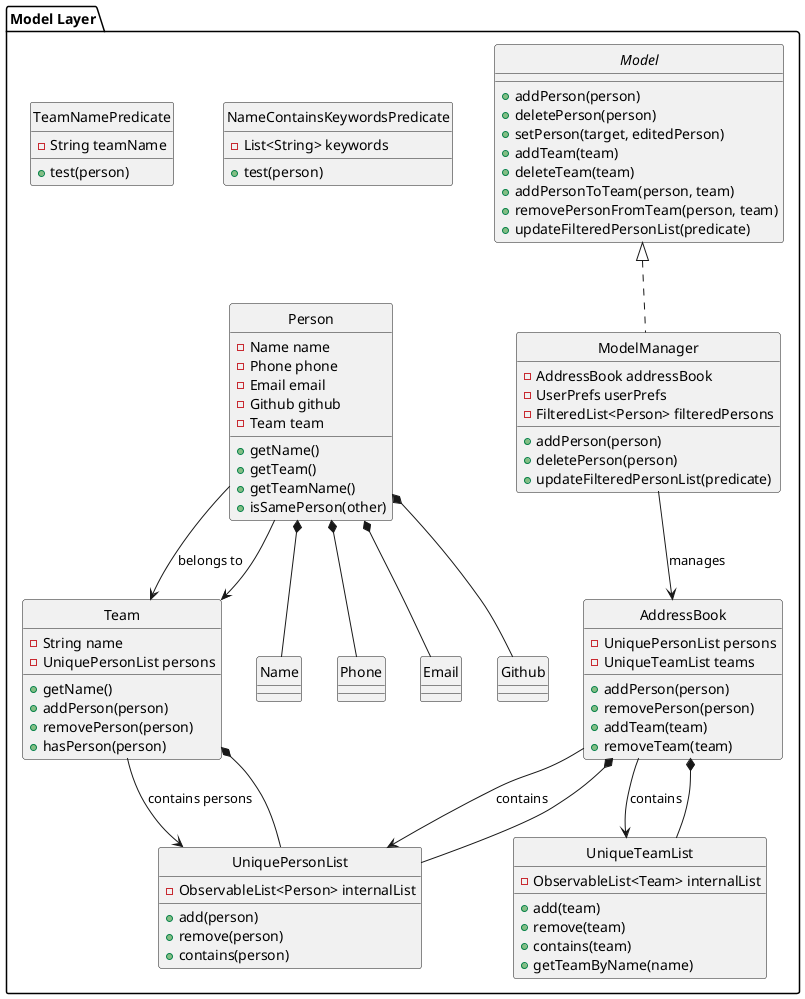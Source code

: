 @startuml
hide circle

package "Model Layer" as Model {
    interface Model {
        +addPerson(person)
        +deletePerson(person)
        +setPerson(target, editedPerson)
        +addTeam(team)
        +deleteTeam(team)
        +addPersonToTeam(person, team)
        +removePersonFromTeam(person, team)
        +updateFilteredPersonList(predicate)
    }

    class ModelManager {
        -AddressBook addressBook
        -UserPrefs userPrefs
        -FilteredList<Person> filteredPersons
        +addPerson(person)
        +deletePerson(person)
        +updateFilteredPersonList(predicate)
    }

    class AddressBook {
        -UniquePersonList persons
        -UniqueTeamList teams
        +addPerson(person)
        +removePerson(person)
        +addTeam(team)
        +removeTeam(team)
    }

    class Person {
        -Name name
        -Phone phone
        -Email email
        -Github github
        -Team team
        +getName()
        +getTeam()
        +getTeamName()
        +isSamePerson(other)
    }

    class Team {
        -String name
        -UniquePersonList persons
        +getName()
        +addPerson(person)
        +removePerson(person)
        +hasPerson(person)
    }

    class UniquePersonList {
        -ObservableList<Person> internalList
        +add(person)
        +remove(person)
        +contains(person)
    }

    class UniqueTeamList {
        -ObservableList<Team> internalList
        +add(team)
        +remove(team)
        +contains(team)
        +getTeamByName(name)
    }

    class NameContainsKeywordsPredicate {
        -List<String> keywords
        +test(person)
    }

    class TeamNamePredicate {
        -String teamName
        +test(person)
    }

    ModelManager .up.|> Model
    ModelManager --> AddressBook : manages
    AddressBook --> UniquePersonList : contains
    AddressBook --> UniqueTeamList : contains
    Person --> Team : belongs to
    Team --> UniquePersonList : contains persons

    ' Model relationships
    AddressBook *-- UniquePersonList
    AddressBook *-- UniqueTeamList
    Person *-- Name
    Person *-- Phone
    Person *-- Email
    Person *-- Github
    Person --> Team
    Team *-- UniquePersonList
}
@enduml
